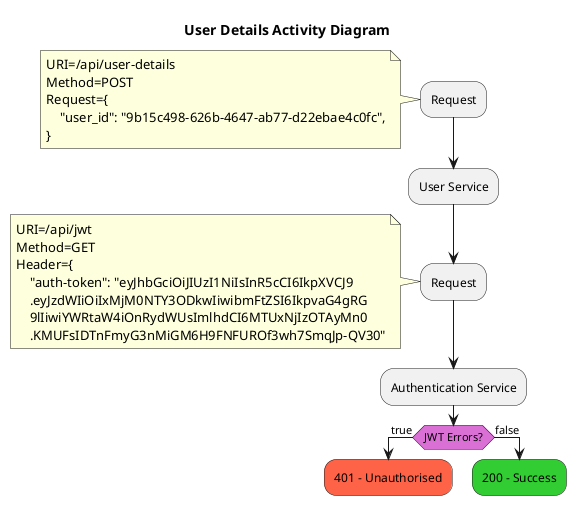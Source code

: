 @startuml
'https://plantuml.com/activity-diagram-beta

title User Details Activity Diagram

:Request;
note
URI=/api/user-details
Method=POST
Request={
    "user_id": "9b15c498-626b-4647-ab77-d22ebae4c0fc",
}
end note

:User Service;

:Request;
note
URI=/api/jwt
Method=GET
Header={
    "auth-token": "eyJhbGciOiJIUzI1NiIsInR5cCI6IkpXVCJ9
    .eyJzdWIiOiIxMjM0NTY3ODkwIiwibmFtZSI6IkpvaG4gRG
    9lIiwiYWRtaW4iOnRydWUsImlhdCI6MTUxNjIzOTAyMn0
    .KMUFsIDTnFmyG3nMiGM6H9FNFUROf3wh7SmqJp-QV30"
end note

:Authentication Service;

skinparam ActivityDiamondBackgroundColor orchid
if (JWT Errors?) then (true)
    #tomato:401 - Unauthorised;
    kill;
else (false)
    #limegreen:200 - Success;
    kill;
endif

@enduml
